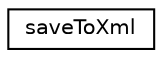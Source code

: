 digraph "Graphe hiérarchique des classes"
{
  edge [fontname="Helvetica",fontsize="10",labelfontname="Helvetica",labelfontsize="10"];
  node [fontname="Helvetica",fontsize="10",shape=record];
  rankdir="LR";
  Node1 [label="saveToXml",height=0.2,width=0.4,color="black", fillcolor="white", style="filled",URL="$classsave_to_xml.html"];
}
